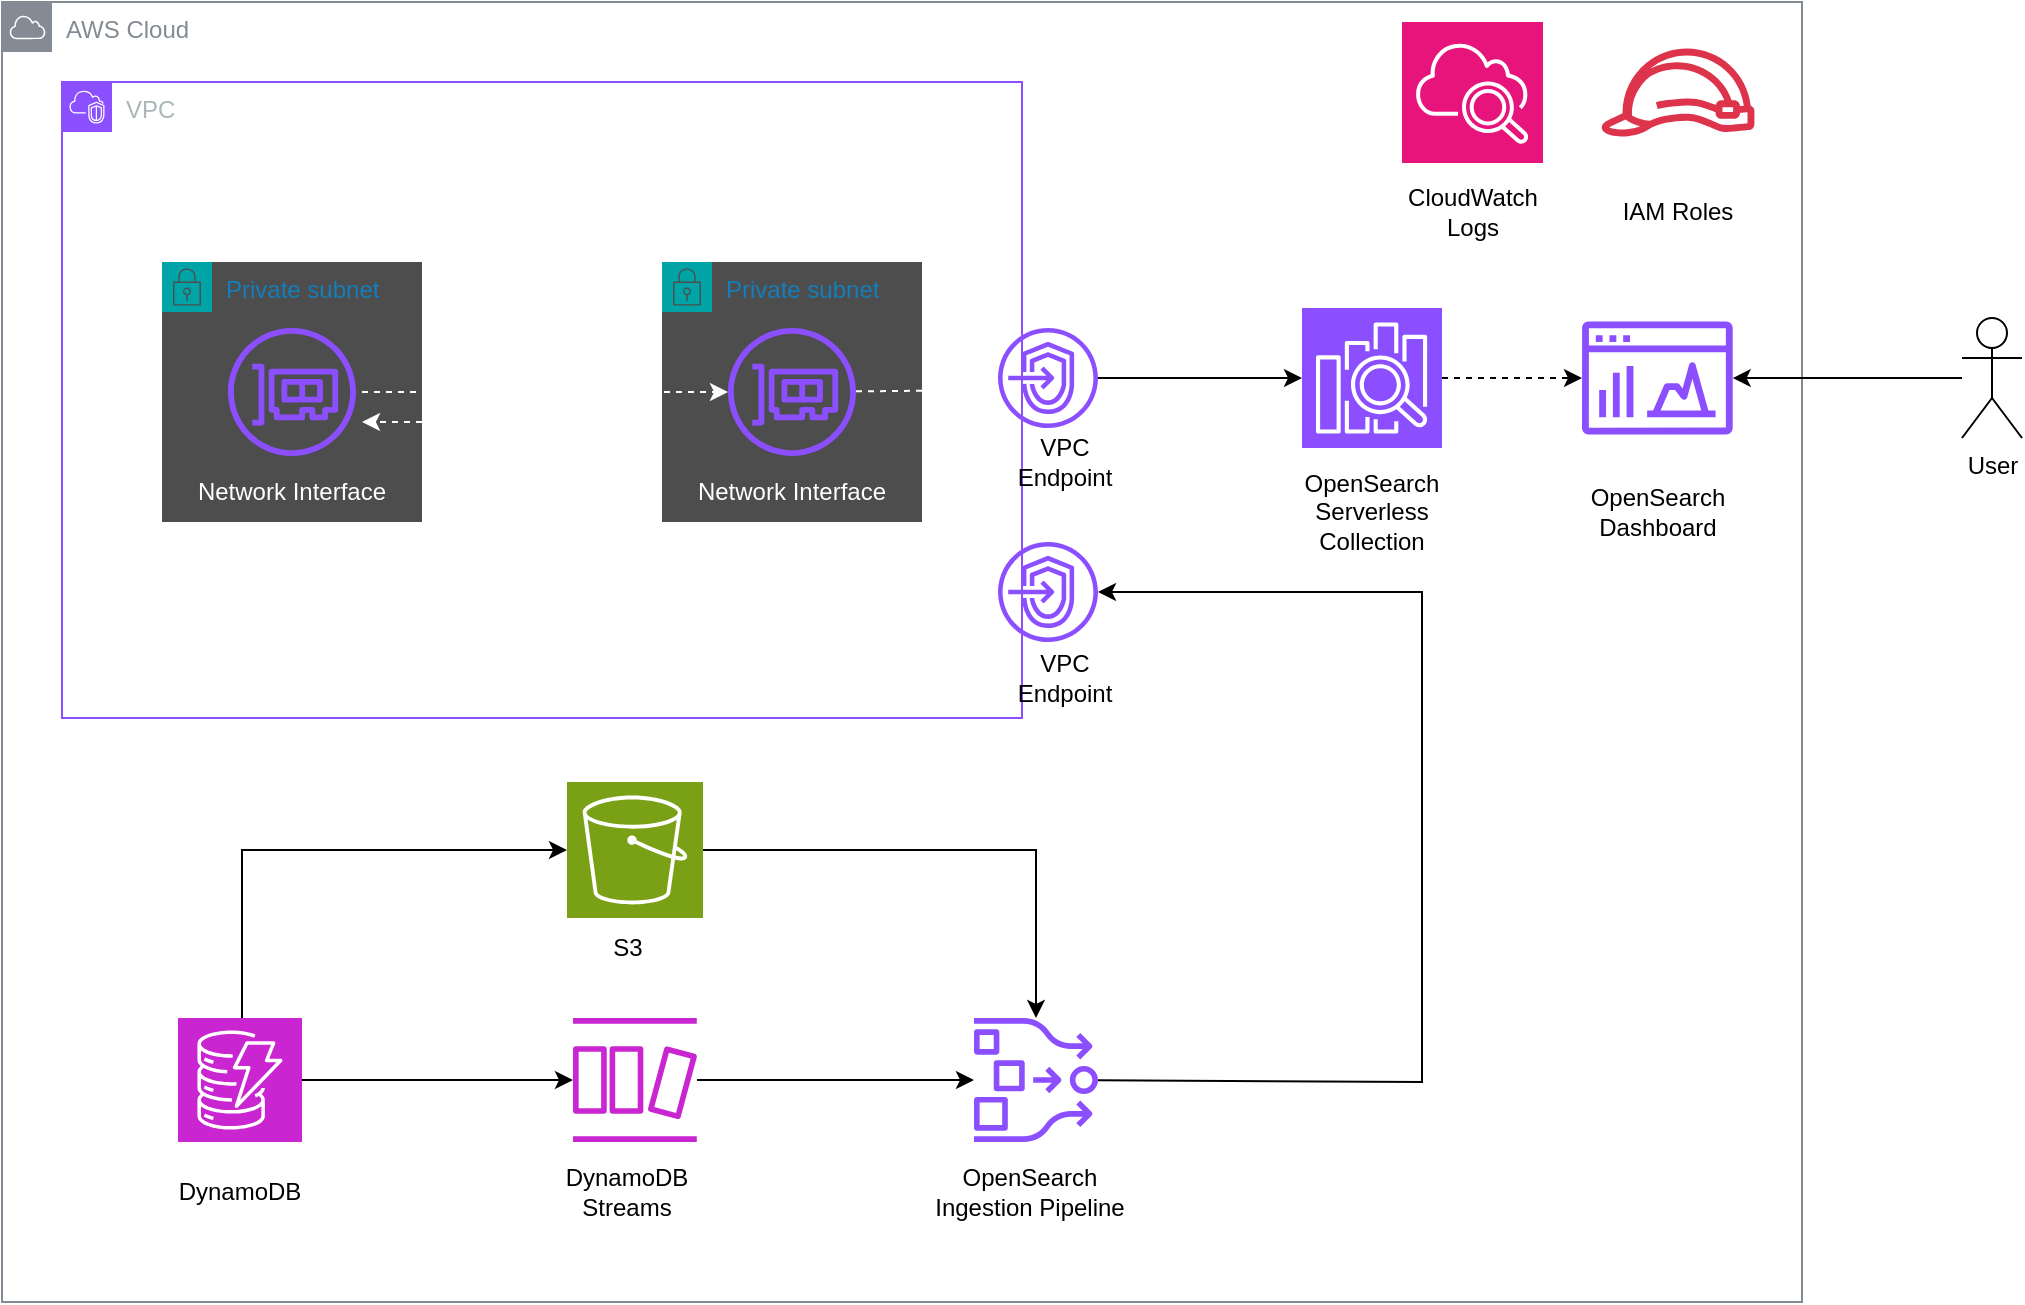 <mxfile version="22.1.2" type="device">
  <diagram id="dcpS9tk-tNFnPUfy5Z-c" name="Page-1">
    <mxGraphModel dx="1114" dy="999" grid="1" gridSize="10" guides="1" tooltips="1" connect="1" arrows="1" fold="1" page="0" pageScale="1" pageWidth="850" pageHeight="1100" math="0" shadow="0">
      <root>
        <mxCell id="0" />
        <mxCell id="1" parent="0" />
        <mxCell id="yd-EhuIiWRgOQxDpx6bO-1" value="AWS Cloud" style="sketch=0;outlineConnect=0;gradientColor=none;html=1;whiteSpace=wrap;fontSize=12;fontStyle=0;shape=mxgraph.aws4.group;grIcon=mxgraph.aws4.group_aws_cloud;strokeColor=#858B94;fillColor=none;verticalAlign=top;align=left;spacingLeft=30;fontColor=#858B94;dashed=0;" parent="1" vertex="1">
          <mxGeometry x="100" y="130" width="900" height="650" as="geometry" />
        </mxCell>
        <mxCell id="yd-EhuIiWRgOQxDpx6bO-2" value="VPC" style="points=[[0,0],[0.25,0],[0.5,0],[0.75,0],[1,0],[1,0.25],[1,0.5],[1,0.75],[1,1],[0.75,1],[0.5,1],[0.25,1],[0,1],[0,0.75],[0,0.5],[0,0.25]];outlineConnect=0;gradientColor=none;html=1;whiteSpace=wrap;fontSize=12;fontStyle=0;container=1;pointerEvents=0;collapsible=0;recursiveResize=0;shape=mxgraph.aws4.group;grIcon=mxgraph.aws4.group_vpc2;strokeColor=#8C4FFF;fillColor=none;verticalAlign=top;align=left;spacingLeft=30;fontColor=#AAB7B8;dashed=0;" parent="1" vertex="1">
          <mxGeometry x="130" y="170" width="480" height="318" as="geometry" />
        </mxCell>
        <mxCell id="yd-EhuIiWRgOQxDpx6bO-10" value="Private subnet" style="points=[[0,0],[0.25,0],[0.5,0],[0.75,0],[1,0],[1,0.25],[1,0.5],[1,0.75],[1,1],[0.75,1],[0.5,1],[0.25,1],[0,1],[0,0.75],[0,0.5],[0,0.25]];outlineConnect=0;gradientColor=none;html=1;whiteSpace=wrap;fontSize=12;fontStyle=0;container=1;pointerEvents=0;collapsible=0;recursiveResize=0;shape=mxgraph.aws4.group;grIcon=mxgraph.aws4.group_security_group;grStroke=0;strokeColor=#00A4A6;fillColor=#4D4D4D;verticalAlign=top;align=left;spacingLeft=30;fontColor=#147EBA;dashed=0;" parent="yd-EhuIiWRgOQxDpx6bO-2" vertex="1">
          <mxGeometry x="50" y="90" width="130" height="130" as="geometry" />
        </mxCell>
        <mxCell id="yd-EhuIiWRgOQxDpx6bO-15" value="" style="sketch=0;outlineConnect=0;fontColor=#232F3E;gradientColor=none;fillColor=#8C4FFF;strokeColor=none;dashed=0;verticalLabelPosition=bottom;verticalAlign=top;align=center;html=1;fontSize=12;fontStyle=0;aspect=fixed;pointerEvents=1;shape=mxgraph.aws4.elastic_network_interface;" parent="yd-EhuIiWRgOQxDpx6bO-10" vertex="1">
          <mxGeometry x="33" y="33" width="64" height="64" as="geometry" />
        </mxCell>
        <mxCell id="yd-EhuIiWRgOQxDpx6bO-11" value="Private subnet" style="points=[[0,0],[0.25,0],[0.5,0],[0.75,0],[1,0],[1,0.25],[1,0.5],[1,0.75],[1,1],[0.75,1],[0.5,1],[0.25,1],[0,1],[0,0.75],[0,0.5],[0,0.25]];outlineConnect=0;gradientColor=none;html=1;whiteSpace=wrap;fontSize=12;fontStyle=0;container=1;pointerEvents=0;collapsible=0;recursiveResize=0;shape=mxgraph.aws4.group;grIcon=mxgraph.aws4.group_security_group;grStroke=0;strokeColor=#00A4A6;fillColor=#4D4D4D;verticalAlign=top;align=left;spacingLeft=30;fontColor=#147EBA;dashed=0;" parent="yd-EhuIiWRgOQxDpx6bO-2" vertex="1">
          <mxGeometry x="300" y="90" width="130" height="130" as="geometry" />
        </mxCell>
        <mxCell id="yd-EhuIiWRgOQxDpx6bO-16" value="" style="sketch=0;outlineConnect=0;fontColor=#232F3E;gradientColor=none;fillColor=#8C4FFF;strokeColor=none;dashed=0;verticalLabelPosition=bottom;verticalAlign=top;align=center;html=1;fontSize=12;fontStyle=0;aspect=fixed;pointerEvents=1;shape=mxgraph.aws4.elastic_network_interface;" parent="yd-EhuIiWRgOQxDpx6bO-11" vertex="1">
          <mxGeometry x="33" y="33" width="64" height="64" as="geometry" />
        </mxCell>
        <mxCell id="yd-EhuIiWRgOQxDpx6bO-18" value="&lt;font&gt;Network Interface&lt;/font&gt;" style="text;html=1;strokeColor=none;fillColor=none;align=center;verticalAlign=middle;whiteSpace=wrap;rounded=0;fontColor=#FFFFFF;" parent="yd-EhuIiWRgOQxDpx6bO-11" vertex="1">
          <mxGeometry x="10" y="100" width="110" height="30" as="geometry" />
        </mxCell>
        <mxCell id="yd-EhuIiWRgOQxDpx6bO-8" value="" style="sketch=0;points=[[0,0,0],[0.25,0,0],[0.5,0,0],[0.75,0,0],[1,0,0],[0,1,0],[0.25,1,0],[0.5,1,0],[0.75,1,0],[1,1,0],[0,0.25,0],[0,0.5,0],[0,0.75,0],[1,0.25,0],[1,0.5,0],[1,0.75,0]];outlineConnect=0;fontColor=#232F3E;fillColor=#8C4FFF;strokeColor=#ffffff;dashed=0;verticalLabelPosition=bottom;verticalAlign=top;align=center;html=1;fontSize=12;fontStyle=0;aspect=fixed;shape=mxgraph.aws4.resourceIcon;resIcon=mxgraph.aws4.elasticsearch_service;" parent="1" vertex="1">
          <mxGeometry x="750" y="283" width="70" height="70" as="geometry" />
        </mxCell>
        <mxCell id="yd-EhuIiWRgOQxDpx6bO-7" value="" style="sketch=0;outlineConnect=0;fontColor=#232F3E;gradientColor=none;fillColor=#8C4FFF;strokeColor=none;dashed=0;verticalLabelPosition=bottom;verticalAlign=top;align=center;html=1;fontSize=12;fontStyle=0;aspect=fixed;pointerEvents=1;shape=mxgraph.aws4.opensearch_ingestion;" parent="1" vertex="1">
          <mxGeometry x="586" y="638" width="62" height="62" as="geometry" />
        </mxCell>
        <mxCell id="yd-EhuIiWRgOQxDpx6bO-4" value="" style="sketch=0;points=[[0,0,0],[0.25,0,0],[0.5,0,0],[0.75,0,0],[1,0,0],[0,1,0],[0.25,1,0],[0.5,1,0],[0.75,1,0],[1,1,0],[0,0.25,0],[0,0.5,0],[0,0.75,0],[1,0.25,0],[1,0.5,0],[1,0.75,0]];outlineConnect=0;fontColor=#232F3E;fillColor=#C925D1;strokeColor=#ffffff;dashed=0;verticalLabelPosition=bottom;verticalAlign=top;align=center;html=1;fontSize=12;fontStyle=0;aspect=fixed;shape=mxgraph.aws4.resourceIcon;resIcon=mxgraph.aws4.dynamodb;" parent="1" vertex="1">
          <mxGeometry x="188" y="638" width="62" height="62" as="geometry" />
        </mxCell>
        <mxCell id="yd-EhuIiWRgOQxDpx6bO-6" value="" style="sketch=0;points=[[0,0,0],[0.25,0,0],[0.5,0,0],[0.75,0,0],[1,0,0],[0,1,0],[0.25,1,0],[0.5,1,0],[0.75,1,0],[1,1,0],[0,0.25,0],[0,0.5,0],[0,0.75,0],[1,0.25,0],[1,0.5,0],[1,0.75,0]];outlineConnect=0;fontColor=#232F3E;fillColor=#7AA116;strokeColor=#ffffff;dashed=0;verticalLabelPosition=bottom;verticalAlign=top;align=center;html=1;fontSize=12;fontStyle=0;aspect=fixed;shape=mxgraph.aws4.resourceIcon;resIcon=mxgraph.aws4.s3;" parent="1" vertex="1">
          <mxGeometry x="382.5" y="520" width="68" height="68" as="geometry" />
        </mxCell>
        <mxCell id="yd-EhuIiWRgOQxDpx6bO-12" value="OpenSearch Ingestion Pipeline" style="text;html=1;strokeColor=none;fillColor=none;align=center;verticalAlign=middle;whiteSpace=wrap;rounded=0;" parent="1" vertex="1">
          <mxGeometry x="560" y="710" width="108" height="30" as="geometry" />
        </mxCell>
        <mxCell id="yd-EhuIiWRgOQxDpx6bO-13" value="OpenSearch Serverless Collection" style="text;html=1;strokeColor=none;fillColor=none;align=center;verticalAlign=middle;whiteSpace=wrap;rounded=0;" parent="1" vertex="1">
          <mxGeometry x="730" y="370" width="110" height="30" as="geometry" />
        </mxCell>
        <mxCell id="yd-EhuIiWRgOQxDpx6bO-17" value="&lt;font&gt;Network Interface&lt;/font&gt;" style="text;html=1;strokeColor=none;fillColor=none;align=center;verticalAlign=middle;whiteSpace=wrap;rounded=0;fontColor=#FFFFFF;" parent="1" vertex="1">
          <mxGeometry x="190" y="360" width="110" height="30" as="geometry" />
        </mxCell>
        <mxCell id="yd-EhuIiWRgOQxDpx6bO-19" value="" style="sketch=0;points=[[0,0,0],[0.25,0,0],[0.5,0,0],[0.75,0,0],[1,0,0],[0,1,0],[0.25,1,0],[0.5,1,0],[0.75,1,0],[1,1,0],[0,0.25,0],[0,0.5,0],[0,0.75,0],[1,0.25,0],[1,0.5,0],[1,0.75,0]];points=[[0,0,0],[0.25,0,0],[0.5,0,0],[0.75,0,0],[1,0,0],[0,1,0],[0.25,1,0],[0.5,1,0],[0.75,1,0],[1,1,0],[0,0.25,0],[0,0.5,0],[0,0.75,0],[1,0.25,0],[1,0.5,0],[1,0.75,0]];outlineConnect=0;fontColor=#232F3E;fillColor=#E7157B;strokeColor=#ffffff;dashed=0;verticalLabelPosition=bottom;verticalAlign=top;align=center;html=1;fontSize=12;fontStyle=0;aspect=fixed;shape=mxgraph.aws4.resourceIcon;resIcon=mxgraph.aws4.cloudwatch_2;" parent="1" vertex="1">
          <mxGeometry x="800" y="140" width="70.5" height="70.5" as="geometry" />
        </mxCell>
        <mxCell id="yd-EhuIiWRgOQxDpx6bO-20" value="CloudWatch Logs" style="text;html=1;strokeColor=none;fillColor=none;align=center;verticalAlign=middle;whiteSpace=wrap;rounded=0;" parent="1" vertex="1">
          <mxGeometry x="790.75" y="220" width="89" height="30" as="geometry" />
        </mxCell>
        <mxCell id="yd-EhuIiWRgOQxDpx6bO-21" value="" style="sketch=0;outlineConnect=0;fontColor=#232F3E;gradientColor=none;fillColor=#C925D1;strokeColor=none;dashed=0;verticalLabelPosition=bottom;verticalAlign=top;align=center;html=1;fontSize=12;fontStyle=0;aspect=fixed;pointerEvents=1;shape=mxgraph.aws4.dynamodb_stream;" parent="1" vertex="1">
          <mxGeometry x="385.5" y="638" width="62" height="62" as="geometry" />
        </mxCell>
        <mxCell id="yd-EhuIiWRgOQxDpx6bO-22" value="DynamoDB" style="text;html=1;strokeColor=none;fillColor=none;align=center;verticalAlign=middle;whiteSpace=wrap;rounded=0;" parent="1" vertex="1">
          <mxGeometry x="189" y="710" width="60" height="30" as="geometry" />
        </mxCell>
        <mxCell id="yd-EhuIiWRgOQxDpx6bO-23" value="DynamoDB Streams" style="text;html=1;strokeColor=none;fillColor=none;align=center;verticalAlign=middle;whiteSpace=wrap;rounded=0;" parent="1" vertex="1">
          <mxGeometry x="368" y="710" width="89" height="30" as="geometry" />
        </mxCell>
        <mxCell id="yd-EhuIiWRgOQxDpx6bO-3" value="" style="sketch=0;outlineConnect=0;fontColor=#232F3E;gradientColor=none;fillColor=#8C4FFF;strokeColor=none;dashed=0;verticalLabelPosition=bottom;verticalAlign=top;align=center;html=1;fontSize=12;fontStyle=0;aspect=fixed;pointerEvents=1;shape=mxgraph.aws4.endpoints;" parent="1" vertex="1">
          <mxGeometry x="598" y="400" width="50" height="50" as="geometry" />
        </mxCell>
        <mxCell id="yd-EhuIiWRgOQxDpx6bO-14" value="VPC Endpoint" style="text;html=1;strokeColor=none;fillColor=none;align=center;verticalAlign=middle;whiteSpace=wrap;rounded=0;" parent="1" vertex="1">
          <mxGeometry x="610.31" y="458" width="43.38" height="20" as="geometry" />
        </mxCell>
        <mxCell id="yd-EhuIiWRgOQxDpx6bO-28" value="S3" style="text;html=1;strokeColor=none;fillColor=none;align=center;verticalAlign=middle;whiteSpace=wrap;rounded=0;" parent="1" vertex="1">
          <mxGeometry x="382.5" y="588" width="60" height="30" as="geometry" />
        </mxCell>
        <mxCell id="yd-EhuIiWRgOQxDpx6bO-29" value="" style="endArrow=classic;html=1;rounded=0;exitX=1;exitY=0.5;exitDx=0;exitDy=0;exitPerimeter=0;" parent="1" source="yd-EhuIiWRgOQxDpx6bO-4" target="yd-EhuIiWRgOQxDpx6bO-21" edge="1">
          <mxGeometry width="50" height="50" relative="1" as="geometry">
            <mxPoint x="490" y="440" as="sourcePoint" />
            <mxPoint x="540" y="390" as="targetPoint" />
          </mxGeometry>
        </mxCell>
        <mxCell id="yd-EhuIiWRgOQxDpx6bO-30" value="" style="endArrow=classic;html=1;rounded=0;entryX=0;entryY=0.5;entryDx=0;entryDy=0;entryPerimeter=0;" parent="1" target="yd-EhuIiWRgOQxDpx6bO-6" edge="1">
          <mxGeometry width="50" height="50" relative="1" as="geometry">
            <mxPoint x="220" y="638" as="sourcePoint" />
            <mxPoint x="540" y="390" as="targetPoint" />
            <Array as="points">
              <mxPoint x="220" y="554" />
            </Array>
          </mxGeometry>
        </mxCell>
        <mxCell id="yd-EhuIiWRgOQxDpx6bO-31" value="" style="endArrow=classic;html=1;rounded=0;" parent="1" source="yd-EhuIiWRgOQxDpx6bO-21" target="yd-EhuIiWRgOQxDpx6bO-7" edge="1">
          <mxGeometry width="50" height="50" relative="1" as="geometry">
            <mxPoint x="490" y="440" as="sourcePoint" />
            <mxPoint x="540" y="390" as="targetPoint" />
            <Array as="points" />
          </mxGeometry>
        </mxCell>
        <mxCell id="yd-EhuIiWRgOQxDpx6bO-34" value="" style="endArrow=classic;html=1;rounded=0;" parent="1" source="yd-EhuIiWRgOQxDpx6bO-7" target="yd-EhuIiWRgOQxDpx6bO-3" edge="1">
          <mxGeometry width="50" height="50" relative="1" as="geometry">
            <mxPoint x="570" y="670" as="sourcePoint" />
            <mxPoint x="620" y="620" as="targetPoint" />
            <Array as="points">
              <mxPoint x="810" y="670" />
              <mxPoint x="810" y="425" />
            </Array>
          </mxGeometry>
        </mxCell>
        <mxCell id="yd-EhuIiWRgOQxDpx6bO-35" value="" style="sketch=0;outlineConnect=0;fontColor=#232F3E;gradientColor=none;fillColor=#8C4FFF;strokeColor=none;dashed=0;verticalLabelPosition=bottom;verticalAlign=top;align=center;html=1;fontSize=12;fontStyle=0;aspect=fixed;pointerEvents=1;shape=mxgraph.aws4.endpoints;" parent="1" vertex="1">
          <mxGeometry x="598" y="293" width="50" height="50" as="geometry" />
        </mxCell>
        <mxCell id="yd-EhuIiWRgOQxDpx6bO-36" value="VPC Endpoint" style="text;html=1;strokeColor=none;fillColor=none;align=center;verticalAlign=middle;whiteSpace=wrap;rounded=0;" parent="1" vertex="1">
          <mxGeometry x="610.31" y="350" width="43.38" height="20" as="geometry" />
        </mxCell>
        <mxCell id="yd-EhuIiWRgOQxDpx6bO-38" value="" style="endArrow=classic;html=1;rounded=0;entryX=0;entryY=0.5;entryDx=0;entryDy=0;entryPerimeter=0;" parent="1" source="yd-EhuIiWRgOQxDpx6bO-35" target="yd-EhuIiWRgOQxDpx6bO-8" edge="1">
          <mxGeometry width="50" height="50" relative="1" as="geometry">
            <mxPoint x="690" y="370" as="sourcePoint" />
            <mxPoint x="740" y="320" as="targetPoint" />
          </mxGeometry>
        </mxCell>
        <mxCell id="yd-EhuIiWRgOQxDpx6bO-39" value="" style="sketch=0;outlineConnect=0;fontColor=#232F3E;gradientColor=none;fillColor=#8C4FFF;strokeColor=none;dashed=0;verticalLabelPosition=bottom;verticalAlign=top;align=center;html=1;fontSize=12;fontStyle=0;aspect=fixed;pointerEvents=1;shape=mxgraph.aws4.opensearch_dashboards;" parent="1" vertex="1">
          <mxGeometry x="890" y="289.5" width="75.35" height="57" as="geometry" />
        </mxCell>
        <mxCell id="yd-EhuIiWRgOQxDpx6bO-40" value="" style="sketch=0;outlineConnect=0;fontColor=#232F3E;gradientColor=none;fillColor=#DD344C;strokeColor=none;dashed=0;verticalLabelPosition=bottom;verticalAlign=top;align=center;html=1;fontSize=12;fontStyle=0;aspect=fixed;pointerEvents=1;shape=mxgraph.aws4.role;" parent="1" vertex="1">
          <mxGeometry x="899" y="153.25" width="78" height="44" as="geometry" />
        </mxCell>
        <mxCell id="yd-EhuIiWRgOQxDpx6bO-41" value="IAM Roles" style="text;html=1;strokeColor=none;fillColor=none;align=center;verticalAlign=middle;whiteSpace=wrap;rounded=0;" parent="1" vertex="1">
          <mxGeometry x="908" y="220" width="60" height="30" as="geometry" />
        </mxCell>
        <mxCell id="yd-EhuIiWRgOQxDpx6bO-42" value="OpenSearch Dashboard" style="text;html=1;strokeColor=none;fillColor=none;align=center;verticalAlign=middle;whiteSpace=wrap;rounded=0;" parent="1" vertex="1">
          <mxGeometry x="897.68" y="370" width="60" height="30" as="geometry" />
        </mxCell>
        <mxCell id="yd-EhuIiWRgOQxDpx6bO-44" style="edgeStyle=orthogonalEdgeStyle;rounded=0;orthogonalLoop=1;jettySize=auto;html=1;" parent="1" source="yd-EhuIiWRgOQxDpx6bO-43" target="yd-EhuIiWRgOQxDpx6bO-39" edge="1">
          <mxGeometry relative="1" as="geometry">
            <mxPoint x="1170" y="540.294" as="targetPoint" />
            <mxPoint x="1190" y="318" as="sourcePoint" />
          </mxGeometry>
        </mxCell>
        <mxCell id="AnfAmfl6bpB_NFoHWztR-1" value="" style="endArrow=classic;html=1;rounded=0;fillColor=#f5f5f5;strokeColor=#FFFFFF;dashed=1;" parent="1" edge="1">
          <mxGeometry width="50" height="50" relative="1" as="geometry">
            <mxPoint x="600" y="440" as="sourcePoint" />
            <mxPoint x="280" y="340" as="targetPoint" />
            <Array as="points">
              <mxPoint x="340" y="440" />
              <mxPoint x="340" y="340" />
            </Array>
          </mxGeometry>
        </mxCell>
        <mxCell id="AnfAmfl6bpB_NFoHWztR-3" value="" style="endArrow=classic;html=1;rounded=0;strokeColor=#FFFFFF;fillColor=#0050ef;dashed=1;" parent="1" source="yd-EhuIiWRgOQxDpx6bO-16" edge="1">
          <mxGeometry width="50" height="50" relative="1" as="geometry">
            <mxPoint x="380" y="335" as="sourcePoint" />
            <mxPoint x="597" y="324" as="targetPoint" />
          </mxGeometry>
        </mxCell>
        <mxCell id="AnfAmfl6bpB_NFoHWztR-4" value="" style="endArrow=classic;html=1;rounded=0;strokeColor=#FFFFFF;fillColor=#0050ef;dashed=1;" parent="1" edge="1">
          <mxGeometry width="50" height="50" relative="1" as="geometry">
            <mxPoint x="280" y="325" as="sourcePoint" />
            <mxPoint x="597" y="311" as="targetPoint" />
            <Array as="points">
              <mxPoint x="340" y="325" />
              <mxPoint x="340" y="230" />
              <mxPoint x="580" y="230" />
              <mxPoint x="580" y="311" />
            </Array>
          </mxGeometry>
        </mxCell>
        <mxCell id="AnfAmfl6bpB_NFoHWztR-2" value="" style="endArrow=classic;html=1;rounded=0;strokeColor=#FFFFFF;fillColor=#0050ef;dashed=1;" parent="1" target="yd-EhuIiWRgOQxDpx6bO-16" edge="1">
          <mxGeometry width="50" height="50" relative="1" as="geometry">
            <mxPoint x="598" y="420" as="sourcePoint" />
            <mxPoint x="420" y="310" as="targetPoint" />
            <Array as="points">
              <mxPoint x="400" y="420" />
              <mxPoint x="400" y="325" />
            </Array>
          </mxGeometry>
        </mxCell>
        <mxCell id="yd-EhuIiWRgOQxDpx6bO-43" value="User" style="shape=umlActor;verticalLabelPosition=bottom;verticalAlign=top;html=1;outlineConnect=0;" parent="1" vertex="1">
          <mxGeometry x="1080" y="288" width="30" height="60" as="geometry" />
        </mxCell>
        <mxCell id="AnfAmfl6bpB_NFoHWztR-10" value="" style="endArrow=classic;html=1;rounded=0;exitX=1;exitY=0.5;exitDx=0;exitDy=0;exitPerimeter=0;dashed=1;" parent="1" source="yd-EhuIiWRgOQxDpx6bO-8" target="yd-EhuIiWRgOQxDpx6bO-39" edge="1">
          <mxGeometry width="50" height="50" relative="1" as="geometry">
            <mxPoint x="720" y="420" as="sourcePoint" />
            <mxPoint x="770" y="370" as="targetPoint" />
          </mxGeometry>
        </mxCell>
        <mxCell id="Rmzuc-AXbk1aYvg0XaH8-2" value="" style="endArrow=classic;html=1;rounded=0;exitX=1;exitY=0.5;exitDx=0;exitDy=0;exitPerimeter=0;" parent="1" source="yd-EhuIiWRgOQxDpx6bO-6" target="yd-EhuIiWRgOQxDpx6bO-7" edge="1">
          <mxGeometry width="50" height="50" relative="1" as="geometry">
            <mxPoint x="580" y="570" as="sourcePoint" />
            <mxPoint x="630" y="520" as="targetPoint" />
            <Array as="points">
              <mxPoint x="617" y="554" />
            </Array>
          </mxGeometry>
        </mxCell>
      </root>
    </mxGraphModel>
  </diagram>
</mxfile>
